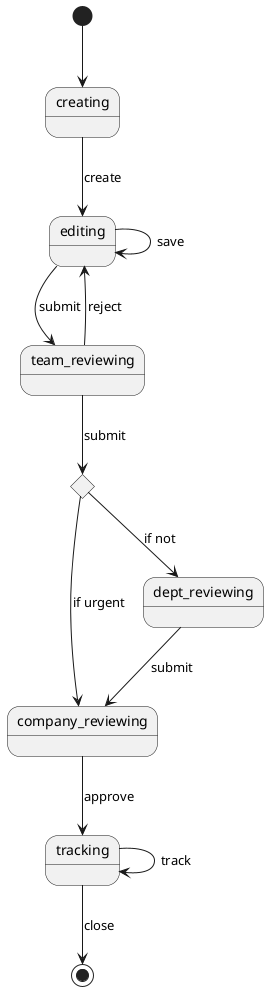 @startuml


[*] --> creating

state urgentChoice <<choice>>

creating --> editing : create

editing --> editing : save

editing -->  team_reviewing : submit

team_reviewing --> urgentChoice : submit

urgentChoice --> company_reviewing : if urgent
urgentChoice --> dept_reviewing : if not


dept_reviewing --> company_reviewing : submit

company_reviewing --> tracking : approve

team_reviewing --> editing : reject


tracking -down-> tracking : track
tracking --> [*] : close

@enduml